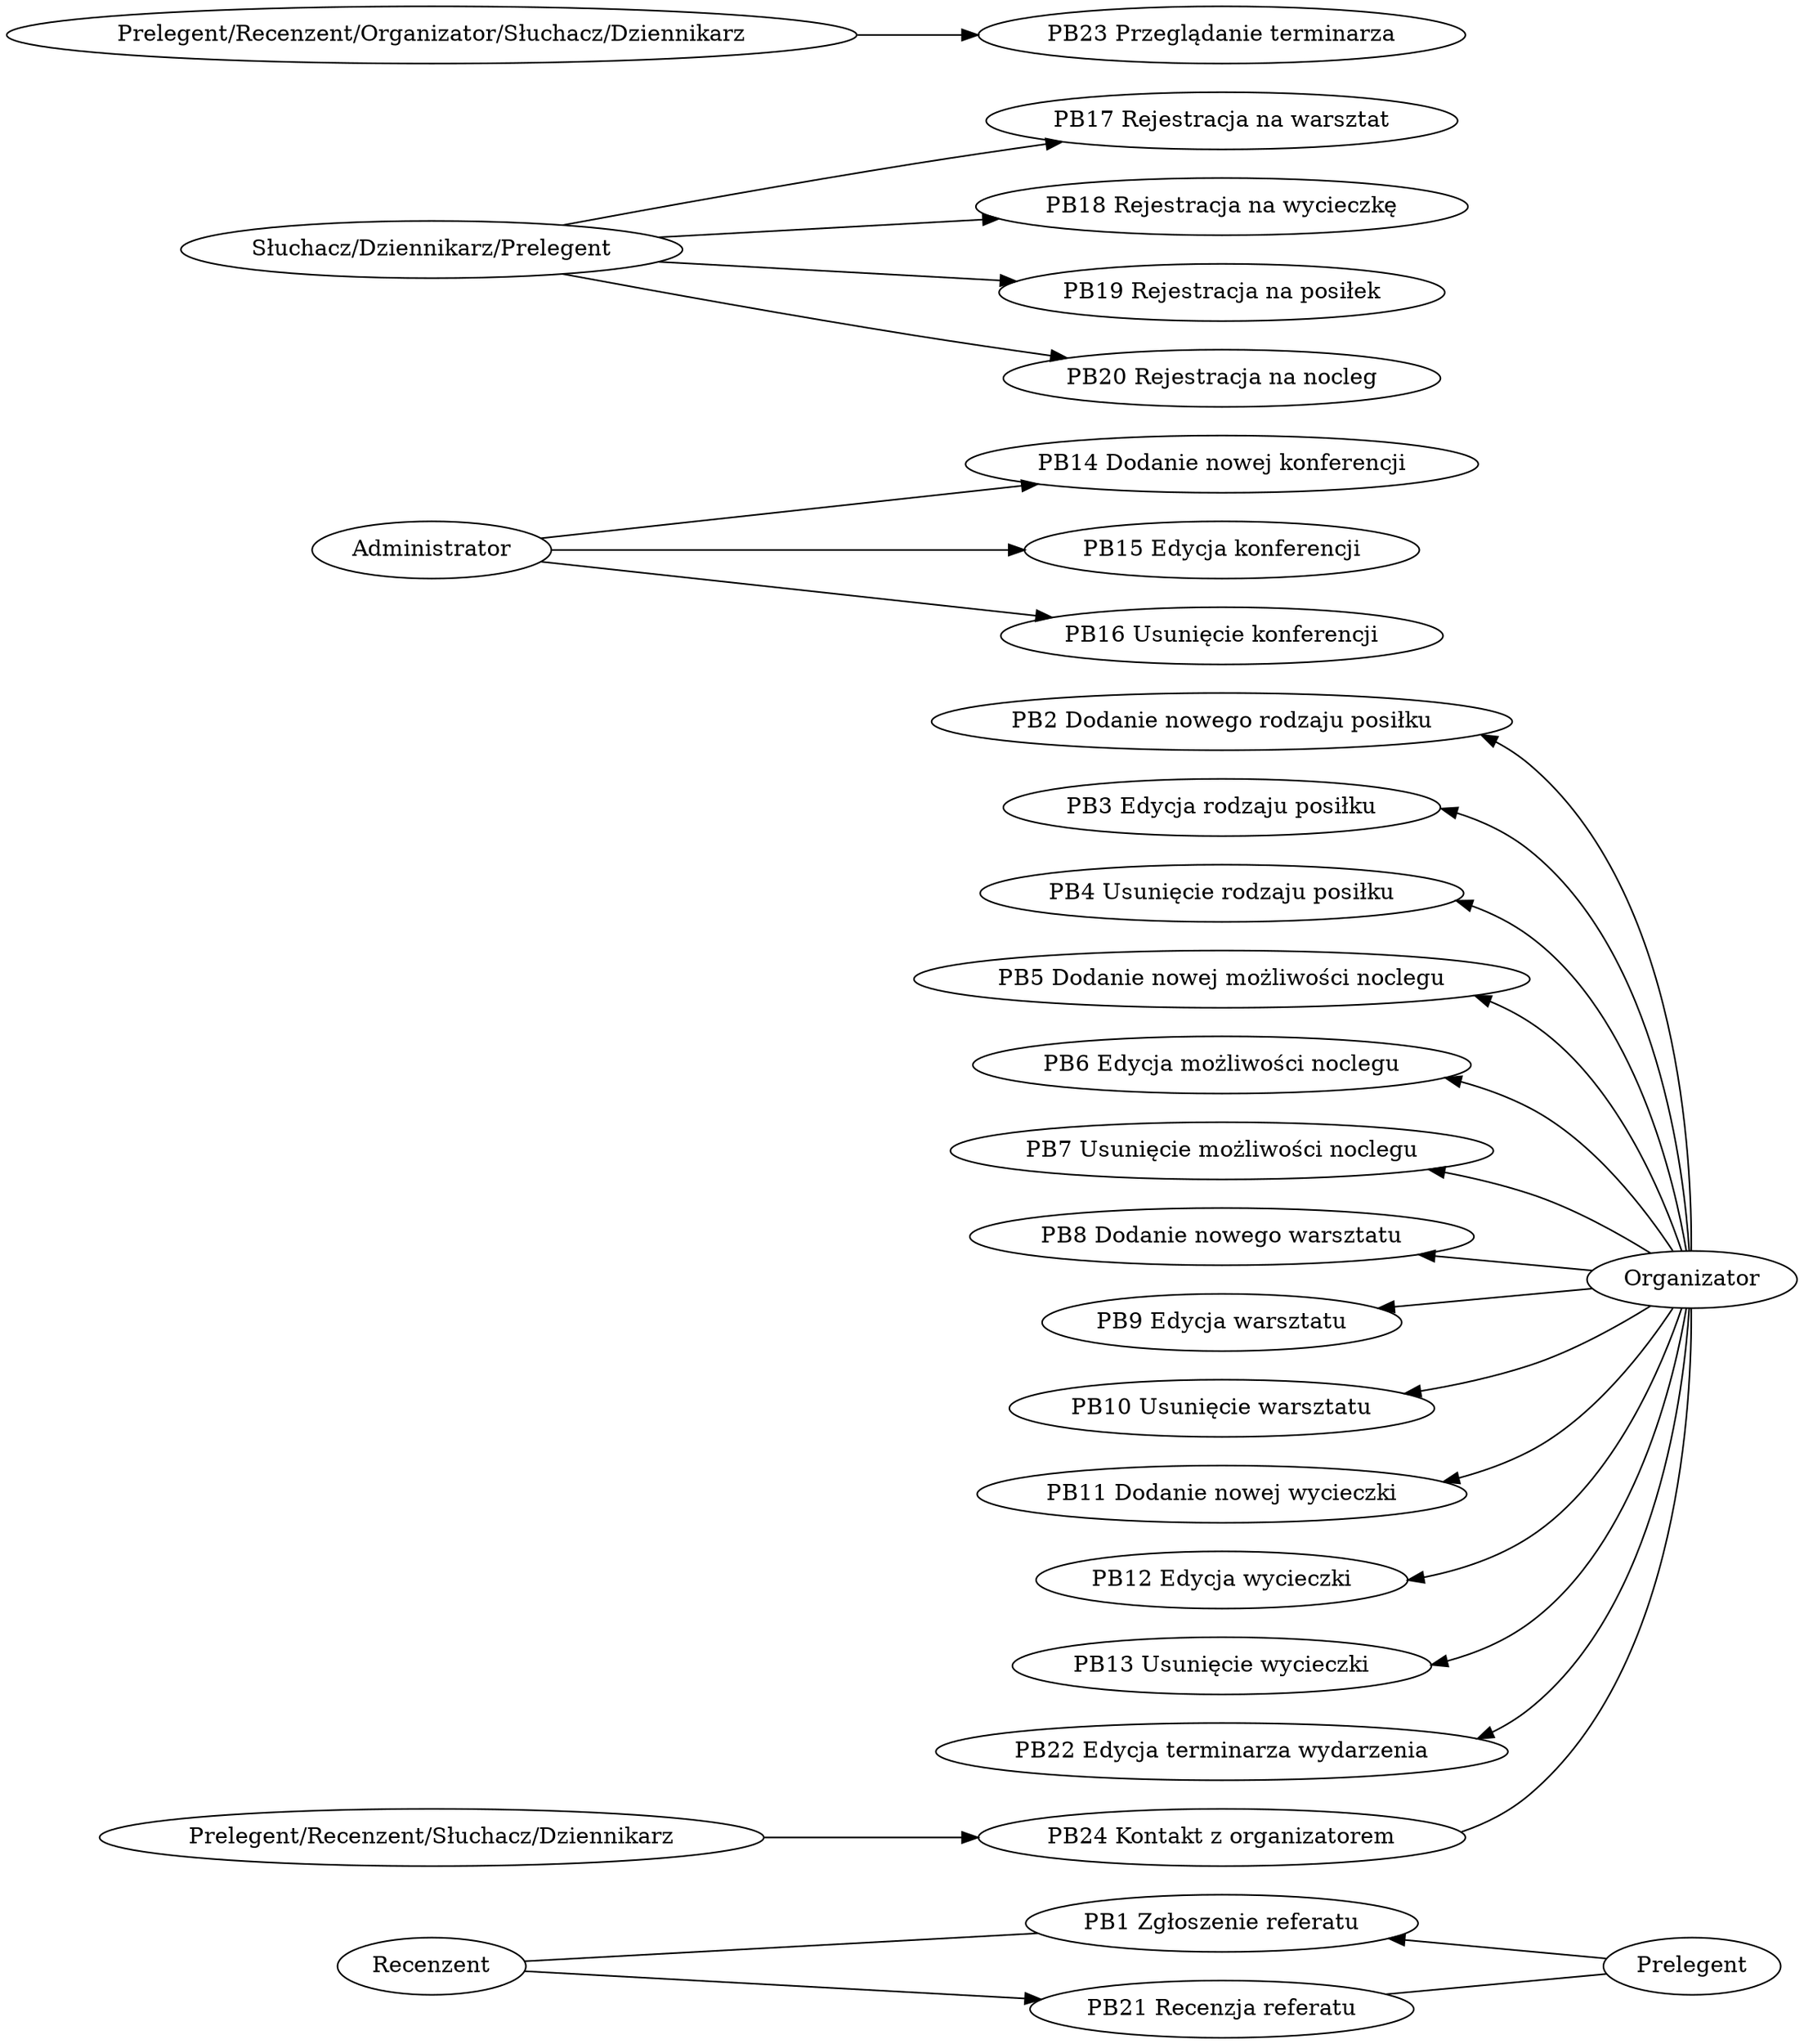 digraph { rankdir=LR; "PB1 Zgłoszenie referatu" -> "Prelegent" [dir=back]
"Recenzent" -> "PB1 Zgłoszenie referatu" [dir=none]
"PB2 Dodanie nowego rodzaju posiłku" -> "Organizator" [dir=back]
"PB3 Edycja rodzaju posiłku" -> "Organizator" [dir=back]
"PB4 Usunięcie rodzaju posiłku" -> "Organizator" [dir=back]
"PB5 Dodanie nowej możliwości noclegu" -> "Organizator" [dir=back]
"PB6 Edycja możliwości noclegu" -> "Organizator" [dir=back]
"PB7 Usunięcie możliwości noclegu" -> "Organizator" [dir=back]
"PB8 Dodanie nowego warsztatu" -> "Organizator" [dir=back]
"PB9 Edycja warsztatu" -> "Organizator" [dir=back]
"PB10 Usunięcie warsztatu" -> "Organizator" [dir=back]
"PB11 Dodanie nowej wycieczki" -> "Organizator" [dir=back]
"PB12 Edycja wycieczki" -> "Organizator" [dir=back]
"PB13 Usunięcie wycieczki" -> "Organizator" [dir=back]
"Administrator" -> "PB14 Dodanie nowej konferencji" 
"Administrator" -> "PB15 Edycja konferencji" 
"Administrator" -> "PB16 Usunięcie konferencji" 
"Słuchacz/Dziennikarz/Prelegent" -> "PB17 Rejestracja na warsztat" 
"Słuchacz/Dziennikarz/Prelegent" -> "PB18 Rejestracja na wycieczkę" 
"Słuchacz/Dziennikarz/Prelegent" -> "PB19 Rejestracja na posiłek" 
"Słuchacz/Dziennikarz/Prelegent" -> "PB20 Rejestracja na nocleg" 
"Recenzent" -> "PB21 Recenzja referatu" 
"PB21 Recenzja referatu" -> "Prelegent" [dir=none]
"PB22 Edycja terminarza wydarzenia" -> "Organizator" [dir=back]
"Prelegent/Recenzent/Organizator/Słuchacz/Dziennikarz" -> "PB23 Przeglądanie terminarza" 
"Prelegent/Recenzent/Słuchacz/Dziennikarz" -> "PB24 Kontakt z organizatorem" 
"PB24 Kontakt z organizatorem" -> "Organizator" [dir=none]
 }